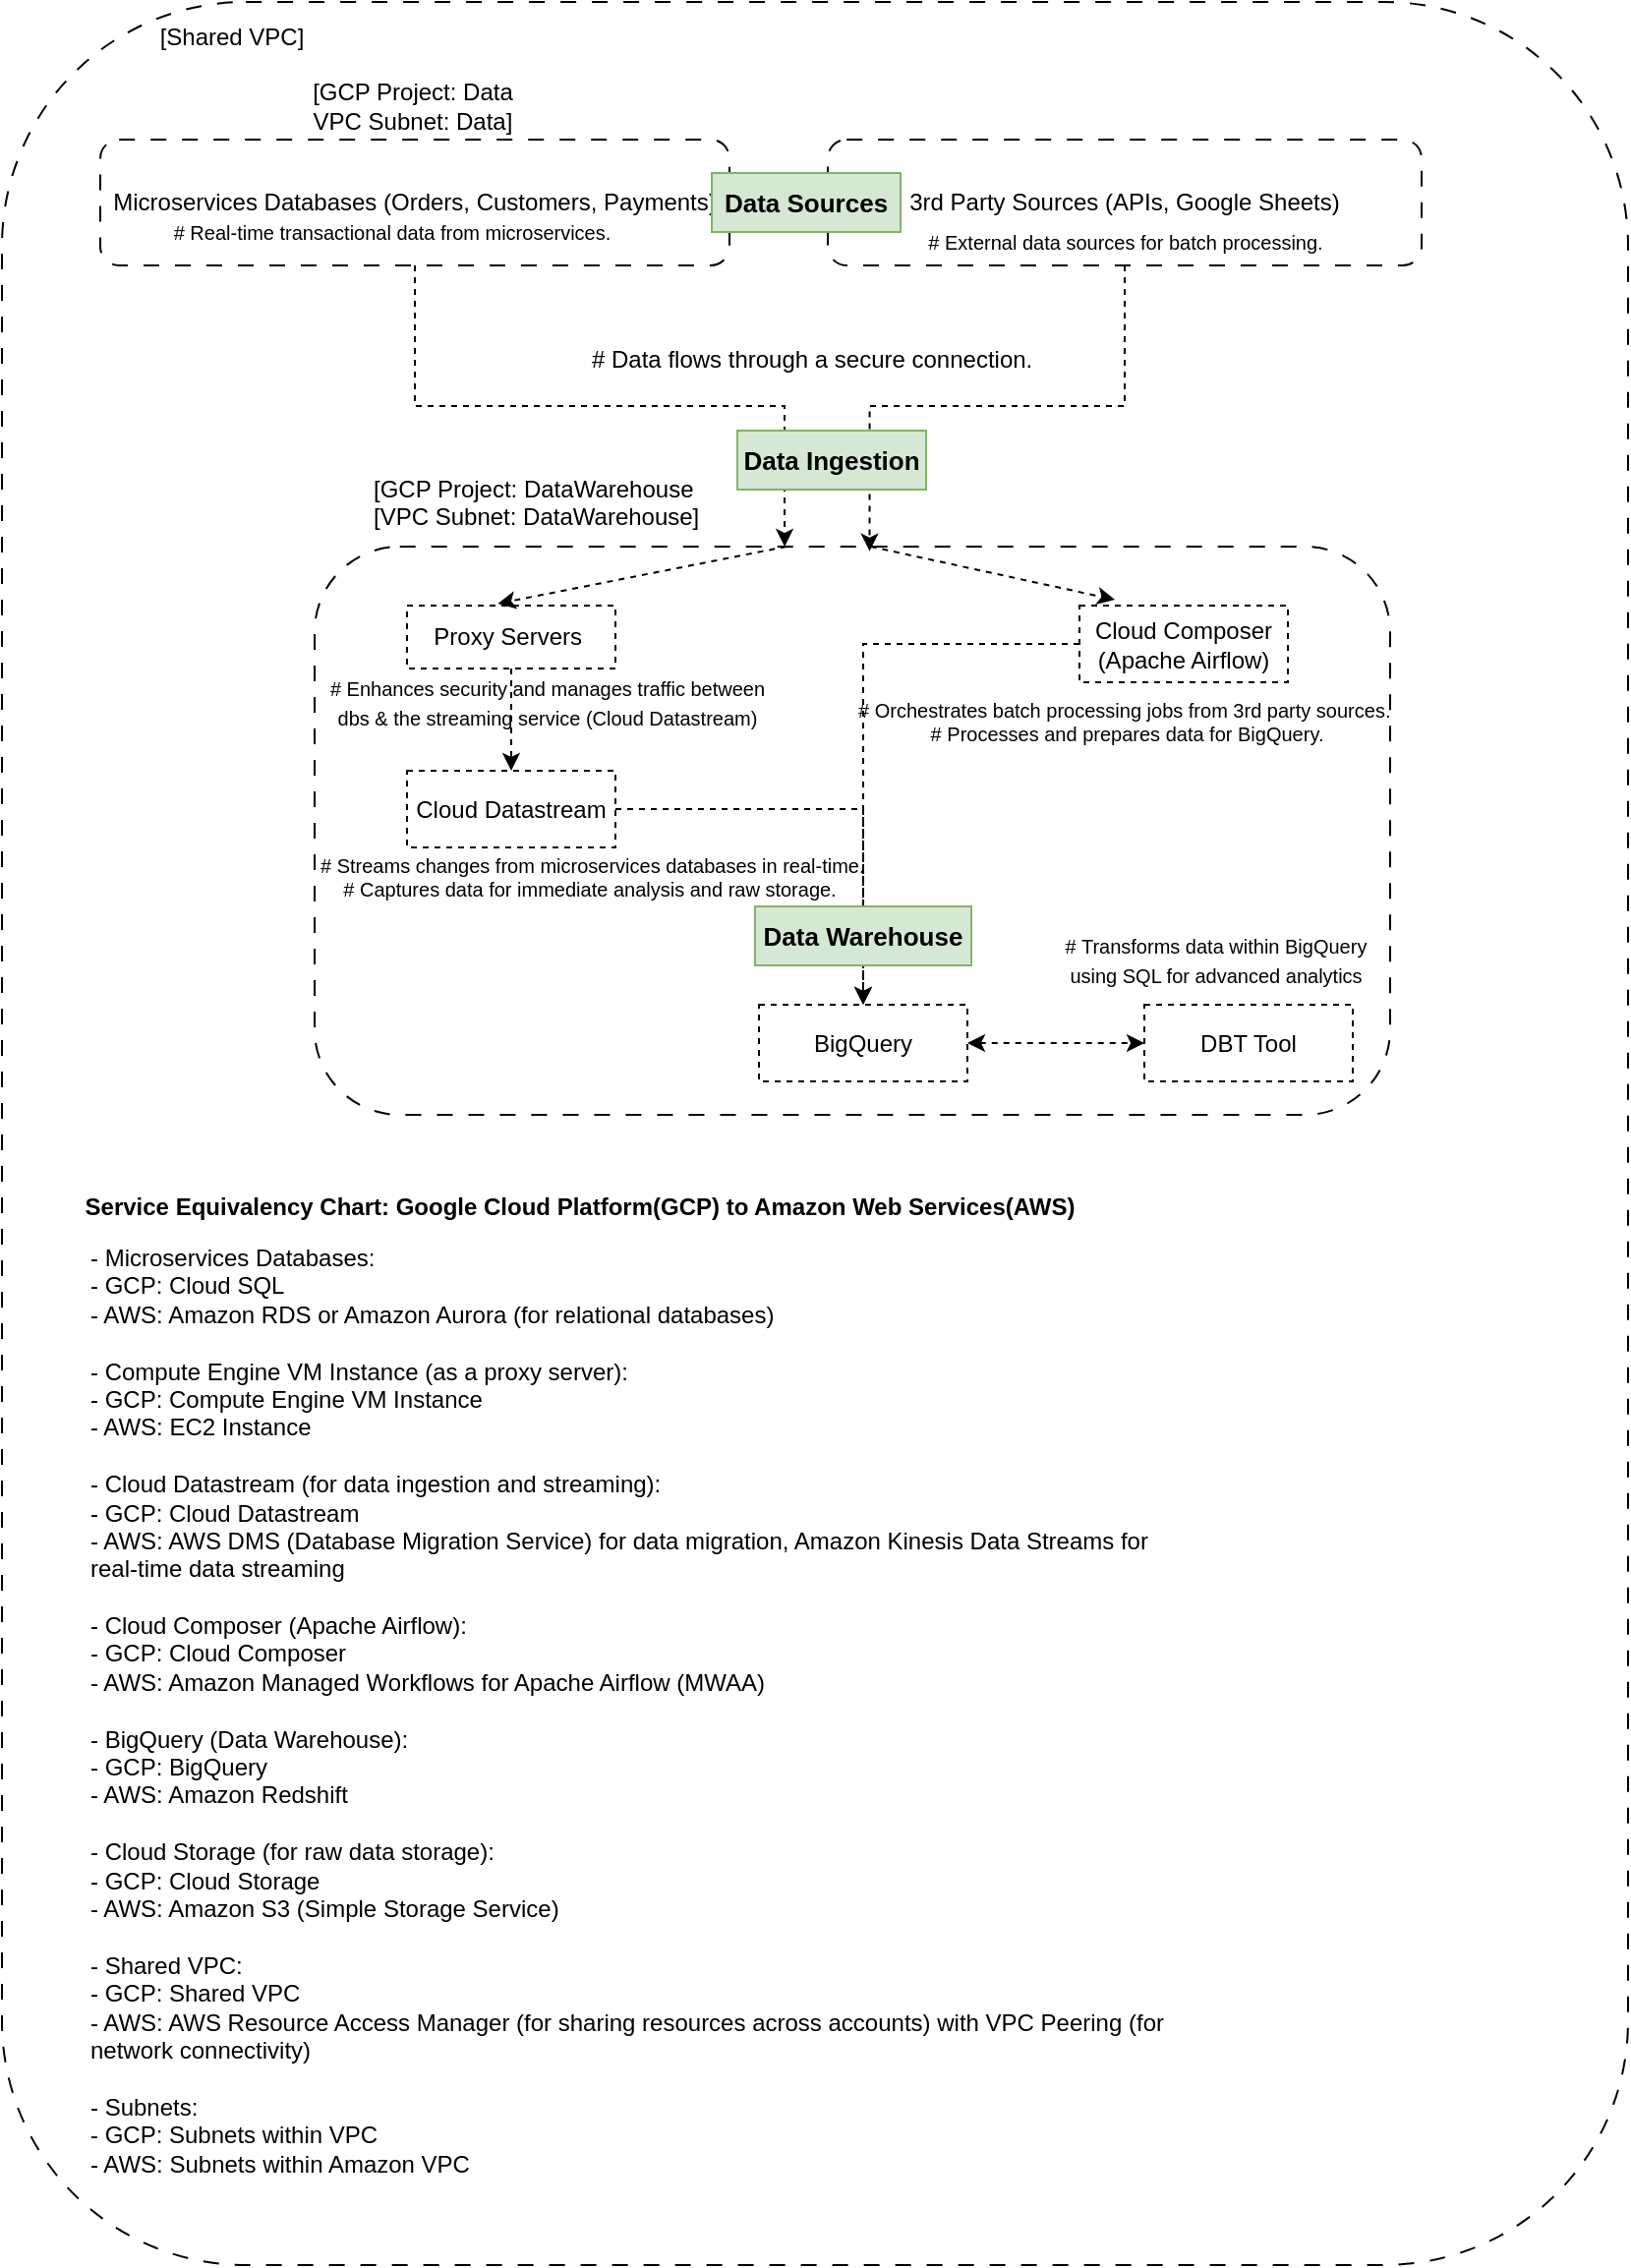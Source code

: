 <mxfile version="22.1.5" type="github">
  <diagram name="Page-1" id="N3WZunzwXIaeDYp0I-YL">
    <mxGraphModel dx="1137" dy="2119" grid="0" gridSize="10" guides="1" tooltips="1" connect="1" arrows="1" fold="1" page="0" pageScale="1" pageWidth="850" pageHeight="1100" math="0" shadow="0">
      <root>
        <mxCell id="0" />
        <mxCell id="1" parent="0" />
        <mxCell id="0Ng6I6oco_0Fc2acD2ov-1" value="" style="rounded=1;whiteSpace=wrap;html=1;strokeColor=default;align=center;verticalAlign=middle;fontFamily=Helvetica;fontSize=12;fontColor=default;fillColor=default;dashed=1;dashPattern=8 8;" parent="1" vertex="1">
          <mxGeometry x="-192" y="-1203" width="827" height="1151" as="geometry" />
        </mxCell>
        <mxCell id="0Ng6I6oco_0Fc2acD2ov-2" value="&lt;meta charset=&quot;utf-8&quot;&gt;&lt;span style=&quot;color: rgb(0, 0, 0); font-family: Helvetica; font-size: 12px; font-style: normal; font-variant-ligatures: normal; font-variant-caps: normal; font-weight: 400; letter-spacing: normal; orphans: 2; text-align: left; text-indent: 0px; text-transform: none; widows: 2; word-spacing: 0px; -webkit-text-stroke-width: 0px; background-color: rgb(255, 255, 255); text-decoration-thickness: initial; text-decoration-style: initial; text-decoration-color: initial; float: none; display: inline !important;&quot;&gt;Microservices Databases (Orders, Customers, Payments)&lt;/span&gt;" style="rounded=1;whiteSpace=wrap;html=1;fillStyle=dots;dashed=1;dashPattern=8 8;" parent="1" vertex="1">
          <mxGeometry x="-142" y="-1133" width="320" height="64" as="geometry" />
        </mxCell>
        <mxCell id="0Ng6I6oco_0Fc2acD2ov-3" value="[GCP Project: Data&lt;br&gt;VPC Subnet: Data]" style="text;html=1;strokeColor=none;fillColor=none;align=center;verticalAlign=middle;whiteSpace=wrap;rounded=0;" parent="1" vertex="1">
          <mxGeometry x="-72" y="-1162" width="178" height="23" as="geometry" />
        </mxCell>
        <mxCell id="0Ng6I6oco_0Fc2acD2ov-4" value="" style="rounded=1;whiteSpace=wrap;html=1;dashed=1;dashPattern=8 8;" parent="1" vertex="1">
          <mxGeometry x="-33" y="-926" width="547" height="289" as="geometry" />
        </mxCell>
        <mxCell id="0Ng6I6oco_0Fc2acD2ov-5" value="&lt;span style=&quot;color: rgb(0, 0, 0); font-family: Helvetica; font-size: 12px; font-style: normal; font-variant-ligatures: normal; font-variant-caps: normal; font-weight: 400; letter-spacing: normal; orphans: 2; text-align: left; text-indent: 0px; text-transform: none; widows: 2; word-spacing: 0px; -webkit-text-stroke-width: 0px; background-color: rgb(255, 255, 255); text-decoration-thickness: initial; text-decoration-style: initial; text-decoration-color: initial; float: none; display: inline !important;&quot;&gt;[GCP Project: DataWarehouse&lt;/span&gt;&lt;br style=&quot;border-color: var(--border-color); padding: 0px; margin: 0px; color: rgb(0, 0, 0); font-family: Helvetica; font-size: 12px; font-style: normal; font-variant-ligatures: normal; font-variant-caps: normal; font-weight: 400; letter-spacing: normal; orphans: 2; text-align: left; text-indent: 0px; text-transform: none; widows: 2; word-spacing: 0px; -webkit-text-stroke-width: 0px; background-color: rgb(255, 255, 255); text-decoration-thickness: initial; text-decoration-style: initial; text-decoration-color: initial;&quot;&gt;&lt;span style=&quot;color: rgb(0, 0, 0); font-family: Helvetica; font-size: 12px; font-style: normal; font-variant-ligatures: normal; font-variant-caps: normal; font-weight: 400; letter-spacing: normal; orphans: 2; text-align: left; text-indent: 0px; text-transform: none; widows: 2; word-spacing: 0px; -webkit-text-stroke-width: 0px; background-color: rgb(255, 255, 255); text-decoration-thickness: initial; text-decoration-style: initial; text-decoration-color: initial; float: none; display: inline !important;&quot;&gt;[VPC Subnet: DataWarehouse]&lt;/span&gt;" style="text;whiteSpace=wrap;html=1;fontSize=12;fontFamily=Helvetica;fontColor=default;" parent="1" vertex="1">
          <mxGeometry x="-5" y="-969" width="170" height="51" as="geometry" />
        </mxCell>
        <mxCell id="0Ng6I6oco_0Fc2acD2ov-6" value="" style="edgeStyle=orthogonalEdgeStyle;rounded=0;orthogonalLoop=1;jettySize=auto;html=1;fontFamily=Helvetica;fontSize=12;fontColor=default;dashed=1;" parent="1" source="0Ng6I6oco_0Fc2acD2ov-7" target="0Ng6I6oco_0Fc2acD2ov-9" edge="1">
          <mxGeometry relative="1" as="geometry" />
        </mxCell>
        <mxCell id="0Ng6I6oco_0Fc2acD2ov-7" value="&lt;span style=&quot;color: rgb(0, 0, 0); font-family: Helvetica; font-size: 12px; font-style: normal; font-variant-ligatures: normal; font-variant-caps: normal; font-weight: 400; letter-spacing: normal; orphans: 2; text-align: center; text-indent: 0px; text-transform: none; widows: 2; word-spacing: 0px; -webkit-text-stroke-width: 0px; background-color: rgb(255, 255, 255); text-decoration-thickness: initial; text-decoration-style: initial; text-decoration-color: initial; float: none; display: inline !important;&quot;&gt;Proxy Servers&amp;nbsp;&lt;/span&gt;" style="rounded=0;whiteSpace=wrap;html=1;strokeColor=default;align=center;verticalAlign=middle;fontFamily=Helvetica;fontSize=12;fontColor=default;fillColor=default;dashed=1;" parent="1" vertex="1">
          <mxGeometry x="14" y="-896" width="106" height="32" as="geometry" />
        </mxCell>
        <mxCell id="0Ng6I6oco_0Fc2acD2ov-8" style="edgeStyle=orthogonalEdgeStyle;rounded=0;orthogonalLoop=1;jettySize=auto;html=1;fontFamily=Helvetica;fontSize=12;fontColor=default;dashed=1;" parent="1" source="0Ng6I6oco_0Fc2acD2ov-9" target="0Ng6I6oco_0Fc2acD2ov-10" edge="1">
          <mxGeometry relative="1" as="geometry" />
        </mxCell>
        <mxCell id="0Ng6I6oco_0Fc2acD2ov-9" value="Cloud Datastream" style="rounded=0;whiteSpace=wrap;html=1;strokeColor=default;align=center;verticalAlign=middle;fontFamily=Helvetica;fontSize=12;fontColor=default;fillColor=default;dashed=1;" parent="1" vertex="1">
          <mxGeometry x="14" y="-812" width="106" height="39" as="geometry" />
        </mxCell>
        <mxCell id="0Ng6I6oco_0Fc2acD2ov-10" value="BigQuery" style="rounded=0;whiteSpace=wrap;html=1;strokeColor=default;align=center;verticalAlign=middle;fontFamily=Helvetica;fontSize=12;fontColor=default;fillColor=default;dashed=1;" parent="1" vertex="1">
          <mxGeometry x="193" y="-693" width="106" height="39" as="geometry" />
        </mxCell>
        <mxCell id="0Ng6I6oco_0Fc2acD2ov-11" style="edgeStyle=orthogonalEdgeStyle;rounded=0;orthogonalLoop=1;jettySize=auto;html=1;entryX=0.5;entryY=0;entryDx=0;entryDy=0;fontFamily=Helvetica;fontSize=12;fontColor=default;dashed=1;" parent="1" source="0Ng6I6oco_0Fc2acD2ov-12" target="0Ng6I6oco_0Fc2acD2ov-10" edge="1">
          <mxGeometry relative="1" as="geometry" />
        </mxCell>
        <mxCell id="0Ng6I6oco_0Fc2acD2ov-12" value="Cloud Composer (Apache Airflow)" style="rounded=0;whiteSpace=wrap;html=1;strokeColor=default;align=center;verticalAlign=middle;fontFamily=Helvetica;fontSize=12;fontColor=default;fillColor=default;dashed=1;" parent="1" vertex="1">
          <mxGeometry x="356" y="-896" width="106" height="39" as="geometry" />
        </mxCell>
        <mxCell id="0Ng6I6oco_0Fc2acD2ov-13" value="DBT Tool" style="rounded=0;whiteSpace=wrap;html=1;strokeColor=default;align=center;verticalAlign=middle;fontFamily=Helvetica;fontSize=12;fontColor=default;fillColor=default;dashed=1;" parent="1" vertex="1">
          <mxGeometry x="389" y="-693" width="106" height="39" as="geometry" />
        </mxCell>
        <mxCell id="0Ng6I6oco_0Fc2acD2ov-14" value="&amp;nbsp;# Orchestrates batch processing jobs from 3rd party sources.&lt;br style=&quot;border-color: var(--border-color); padding: 0px; margin: 0px; text-align: left; font-size: 10px;&quot;&gt;&lt;span style=&quot;text-align: left; font-size: 10px;&quot;&gt;&amp;nbsp; # Processes and prepares data for BigQuery.&lt;/span&gt;" style="text;html=1;strokeColor=none;fillColor=none;align=center;verticalAlign=middle;whiteSpace=wrap;rounded=0;fontSize=10;fontFamily=Helvetica;fontColor=default;" parent="1" vertex="1">
          <mxGeometry x="233.75" y="-864" width="287" height="53" as="geometry" />
        </mxCell>
        <mxCell id="0Ng6I6oco_0Fc2acD2ov-15" value="&amp;nbsp;# Streams changes from microservices databases in real-time.&lt;br style=&quot;border-color: var(--border-color); padding: 0px; margin: 0px; text-align: left; font-size: 10px;&quot;&gt;&lt;span style=&quot;text-align: left; font-size: 10px;&quot;&gt;# Captures data for immediate analysis and raw storage.&lt;/span&gt;" style="text;html=1;strokeColor=none;fillColor=none;align=center;verticalAlign=middle;whiteSpace=wrap;rounded=0;fontSize=10;fontFamily=Helvetica;fontColor=default;" parent="1" vertex="1">
          <mxGeometry x="-59" y="-773" width="332" height="30" as="geometry" />
        </mxCell>
        <mxCell id="0Ng6I6oco_0Fc2acD2ov-16" value="# Real-time transactional data from microservices." style="text;html=1;align=center;verticalAlign=middle;resizable=0;points=[];autosize=1;strokeColor=none;fillColor=none;fontSize=10;fontFamily=Helvetica;fontColor=default;" parent="1" vertex="1">
          <mxGeometry x="-114" y="-1098" width="240" height="24" as="geometry" />
        </mxCell>
        <mxCell id="0Ng6I6oco_0Fc2acD2ov-17" value="&lt;font style=&quot;font-size: 10px;&quot;&gt;# Transforms data within BigQuery &lt;br&gt;using SQL for advanced analytics&lt;/font&gt;" style="text;html=1;align=center;verticalAlign=middle;resizable=0;points=[];autosize=1;strokeColor=none;fillColor=none;fontSize=12;fontFamily=Helvetica;fontColor=default;" parent="1" vertex="1">
          <mxGeometry x="339" y="-737" width="171" height="41" as="geometry" />
        </mxCell>
        <mxCell id="0Ng6I6oco_0Fc2acD2ov-18" value="3rd Party Sources (APIs, Google Sheets)" style="rounded=1;whiteSpace=wrap;html=1;fillStyle=dots;dashed=1;dashPattern=8 8;" parent="1" vertex="1">
          <mxGeometry x="228" y="-1133" width="302" height="64" as="geometry" />
        </mxCell>
        <mxCell id="0Ng6I6oco_0Fc2acD2ov-19" value="# External data sources for batch processing." style="text;html=1;align=center;verticalAlign=middle;resizable=0;points=[];autosize=1;strokeColor=none;fillColor=none;fontSize=10;fontFamily=Helvetica;fontColor=default;" parent="1" vertex="1">
          <mxGeometry x="269.5" y="-1093" width="219" height="24" as="geometry" />
        </mxCell>
        <mxCell id="0Ng6I6oco_0Fc2acD2ov-20" style="edgeStyle=orthogonalEdgeStyle;rounded=0;orthogonalLoop=1;jettySize=auto;html=1;entryX=0.437;entryY=0;entryDx=0;entryDy=0;entryPerimeter=0;fontFamily=Helvetica;fontSize=12;fontColor=default;dashed=1;" parent="1" source="0Ng6I6oco_0Fc2acD2ov-2" target="0Ng6I6oco_0Fc2acD2ov-4" edge="1">
          <mxGeometry relative="1" as="geometry" />
        </mxCell>
        <mxCell id="0Ng6I6oco_0Fc2acD2ov-21" style="edgeStyle=orthogonalEdgeStyle;rounded=0;orthogonalLoop=1;jettySize=auto;html=1;entryX=0.516;entryY=0.008;entryDx=0;entryDy=0;entryPerimeter=0;fontFamily=Helvetica;fontSize=12;fontColor=default;dashed=1;" parent="1" source="0Ng6I6oco_0Fc2acD2ov-18" target="0Ng6I6oco_0Fc2acD2ov-4" edge="1">
          <mxGeometry relative="1" as="geometry" />
        </mxCell>
        <mxCell id="0Ng6I6oco_0Fc2acD2ov-22" value="# Data flows through a secure connection." style="text;whiteSpace=wrap;fontSize=12;fontFamily=Helvetica;fontColor=default;" parent="1" vertex="1">
          <mxGeometry x="106" y="-1035" width="252" height="36" as="geometry" />
        </mxCell>
        <mxCell id="0Ng6I6oco_0Fc2acD2ov-23" value="" style="endArrow=classic;html=1;rounded=0;fontFamily=Helvetica;fontSize=12;fontColor=default;entryX=0.396;entryY=0;entryDx=0;entryDy=0;entryPerimeter=0;exitX=0.431;exitY=0.004;exitDx=0;exitDy=0;exitPerimeter=0;dashed=1;" parent="1" edge="1">
          <mxGeometry width="50" height="50" relative="1" as="geometry">
            <mxPoint x="206.997" y="-926.004" as="sourcePoint" />
            <mxPoint x="60.216" y="-897.02" as="targetPoint" />
          </mxGeometry>
        </mxCell>
        <mxCell id="0Ng6I6oco_0Fc2acD2ov-24" value="" style="endArrow=classic;html=1;rounded=0;fontFamily=Helvetica;fontSize=12;fontColor=default;exitX=0.517;exitY=0;exitDx=0;exitDy=0;exitPerimeter=0;entryX=0.17;entryY=-0.077;entryDx=0;entryDy=0;entryPerimeter=0;dashed=1;" parent="1" source="0Ng6I6oco_0Fc2acD2ov-4" target="0Ng6I6oco_0Fc2acD2ov-12" edge="1">
          <mxGeometry width="50" height="50" relative="1" as="geometry">
            <mxPoint x="147" y="-875" as="sourcePoint" />
            <mxPoint x="364" y="-903" as="targetPoint" />
          </mxGeometry>
        </mxCell>
        <mxCell id="0Ng6I6oco_0Fc2acD2ov-25" value="Data Ingestion" style="text;html=1;strokeColor=#82b366;fillColor=#d5e8d4;align=center;verticalAlign=middle;whiteSpace=wrap;rounded=0;fontSize=13;fontFamily=Helvetica;fontStyle=1" parent="1" vertex="1">
          <mxGeometry x="182" y="-985" width="96" height="30" as="geometry" />
        </mxCell>
        <mxCell id="0Ng6I6oco_0Fc2acD2ov-26" value="&lt;b&gt;Data Sources&lt;/b&gt;" style="text;html=1;strokeColor=#82b366;fillColor=#d5e8d4;align=center;verticalAlign=middle;whiteSpace=wrap;rounded=0;fontSize=13;fontFamily=Helvetica;" parent="1" vertex="1">
          <mxGeometry x="169" y="-1116" width="96" height="30" as="geometry" />
        </mxCell>
        <mxCell id="0Ng6I6oco_0Fc2acD2ov-27" value="Data Warehouse" style="text;html=1;strokeColor=#82b366;fillColor=#d5e8d4;align=center;verticalAlign=middle;whiteSpace=wrap;rounded=0;fontSize=13;fontFamily=Helvetica;fontStyle=1" parent="1" vertex="1">
          <mxGeometry x="191" y="-743" width="110" height="30" as="geometry" />
        </mxCell>
        <mxCell id="0Ng6I6oco_0Fc2acD2ov-28" value="" style="endArrow=classic;startArrow=classic;html=1;rounded=0;fontFamily=Helvetica;fontSize=12;fontColor=default;entryX=0;entryY=0.5;entryDx=0;entryDy=0;exitX=1;exitY=0.5;exitDx=0;exitDy=0;dashed=1;" parent="1" source="0Ng6I6oco_0Fc2acD2ov-10" target="0Ng6I6oco_0Fc2acD2ov-13" edge="1">
          <mxGeometry width="50" height="50" relative="1" as="geometry">
            <mxPoint x="308" y="-635" as="sourcePoint" />
            <mxPoint x="358" y="-685" as="targetPoint" />
          </mxGeometry>
        </mxCell>
        <mxCell id="0Ng6I6oco_0Fc2acD2ov-29" value="[Shared VPC]" style="text;html=1;strokeColor=none;fillColor=none;align=center;verticalAlign=middle;whiteSpace=wrap;rounded=0;" parent="1" vertex="1">
          <mxGeometry x="-164" y="-1197" width="178" height="23" as="geometry" />
        </mxCell>
        <mxCell id="0Ng6I6oco_0Fc2acD2ov-30" value="&lt;font style=&quot;font-size: 10px;&quot;&gt;# Enhances security and manages traffic between &lt;br&gt;dbs &amp;amp; the streaming service (Cloud Datastream)&lt;/font&gt;" style="text;html=1;align=center;verticalAlign=middle;resizable=0;points=[];autosize=1;strokeColor=none;fillColor=none;rotation=0;" parent="1" vertex="1">
          <mxGeometry x="-35" y="-868" width="239" height="41" as="geometry" />
        </mxCell>
        <mxCell id="1zphvdrA46w6vMlSNwn0-3" value="- Microservices Databases:&#xa;  - GCP: Cloud SQL&#xa;  - AWS: Amazon RDS or Amazon Aurora (for relational databases)&#xa;&#xa;- Compute Engine VM Instance (as a proxy server):&#xa;  - GCP: Compute Engine VM Instance&#xa;  - AWS: EC2 Instance&#xa;&#xa;- Cloud Datastream (for data ingestion and streaming):&#xa;  - GCP: Cloud Datastream&#xa;  - AWS: AWS DMS (Database Migration Service) for data migration, Amazon Kinesis Data Streams for real-time data streaming&#xa;&#xa;- Cloud Composer (Apache Airflow):&#xa;  - GCP: Cloud Composer&#xa;  - AWS: Amazon Managed Workflows for Apache Airflow (MWAA)&#xa;&#xa;- BigQuery (Data Warehouse):&#xa;  - GCP: BigQuery&#xa;  - AWS: Amazon Redshift&#xa;&#xa;- Cloud Storage (for raw data storage):&#xa;  - GCP: Cloud Storage&#xa;  - AWS: Amazon S3 (Simple Storage Service)&#xa;&#xa;- Shared VPC:&#xa;  - GCP: Shared VPC&#xa;  - AWS: AWS Resource Access Manager (for sharing resources across accounts) with VPC Peering (for network connectivity)&#xa;&#xa;- Subnets:&#xa;  - GCP: Subnets within VPC&#xa;  - AWS: Subnets within Amazon VPC" style="text;whiteSpace=wrap;html=1;" parent="1" vertex="1">
          <mxGeometry x="-149" y="-578" width="550" height="497" as="geometry" />
        </mxCell>
        <mxCell id="1zphvdrA46w6vMlSNwn0-4" value="&lt;b&gt;Service Equivalency Chart: Google Cloud Platform(GCP) to Amazon Web Services(AWS)&lt;/b&gt;" style="text;html=1;strokeColor=none;fillColor=none;align=center;verticalAlign=middle;whiteSpace=wrap;rounded=0;" parent="1" vertex="1">
          <mxGeometry x="-164" y="-605" width="531.5" height="30" as="geometry" />
        </mxCell>
      </root>
    </mxGraphModel>
  </diagram>
</mxfile>
